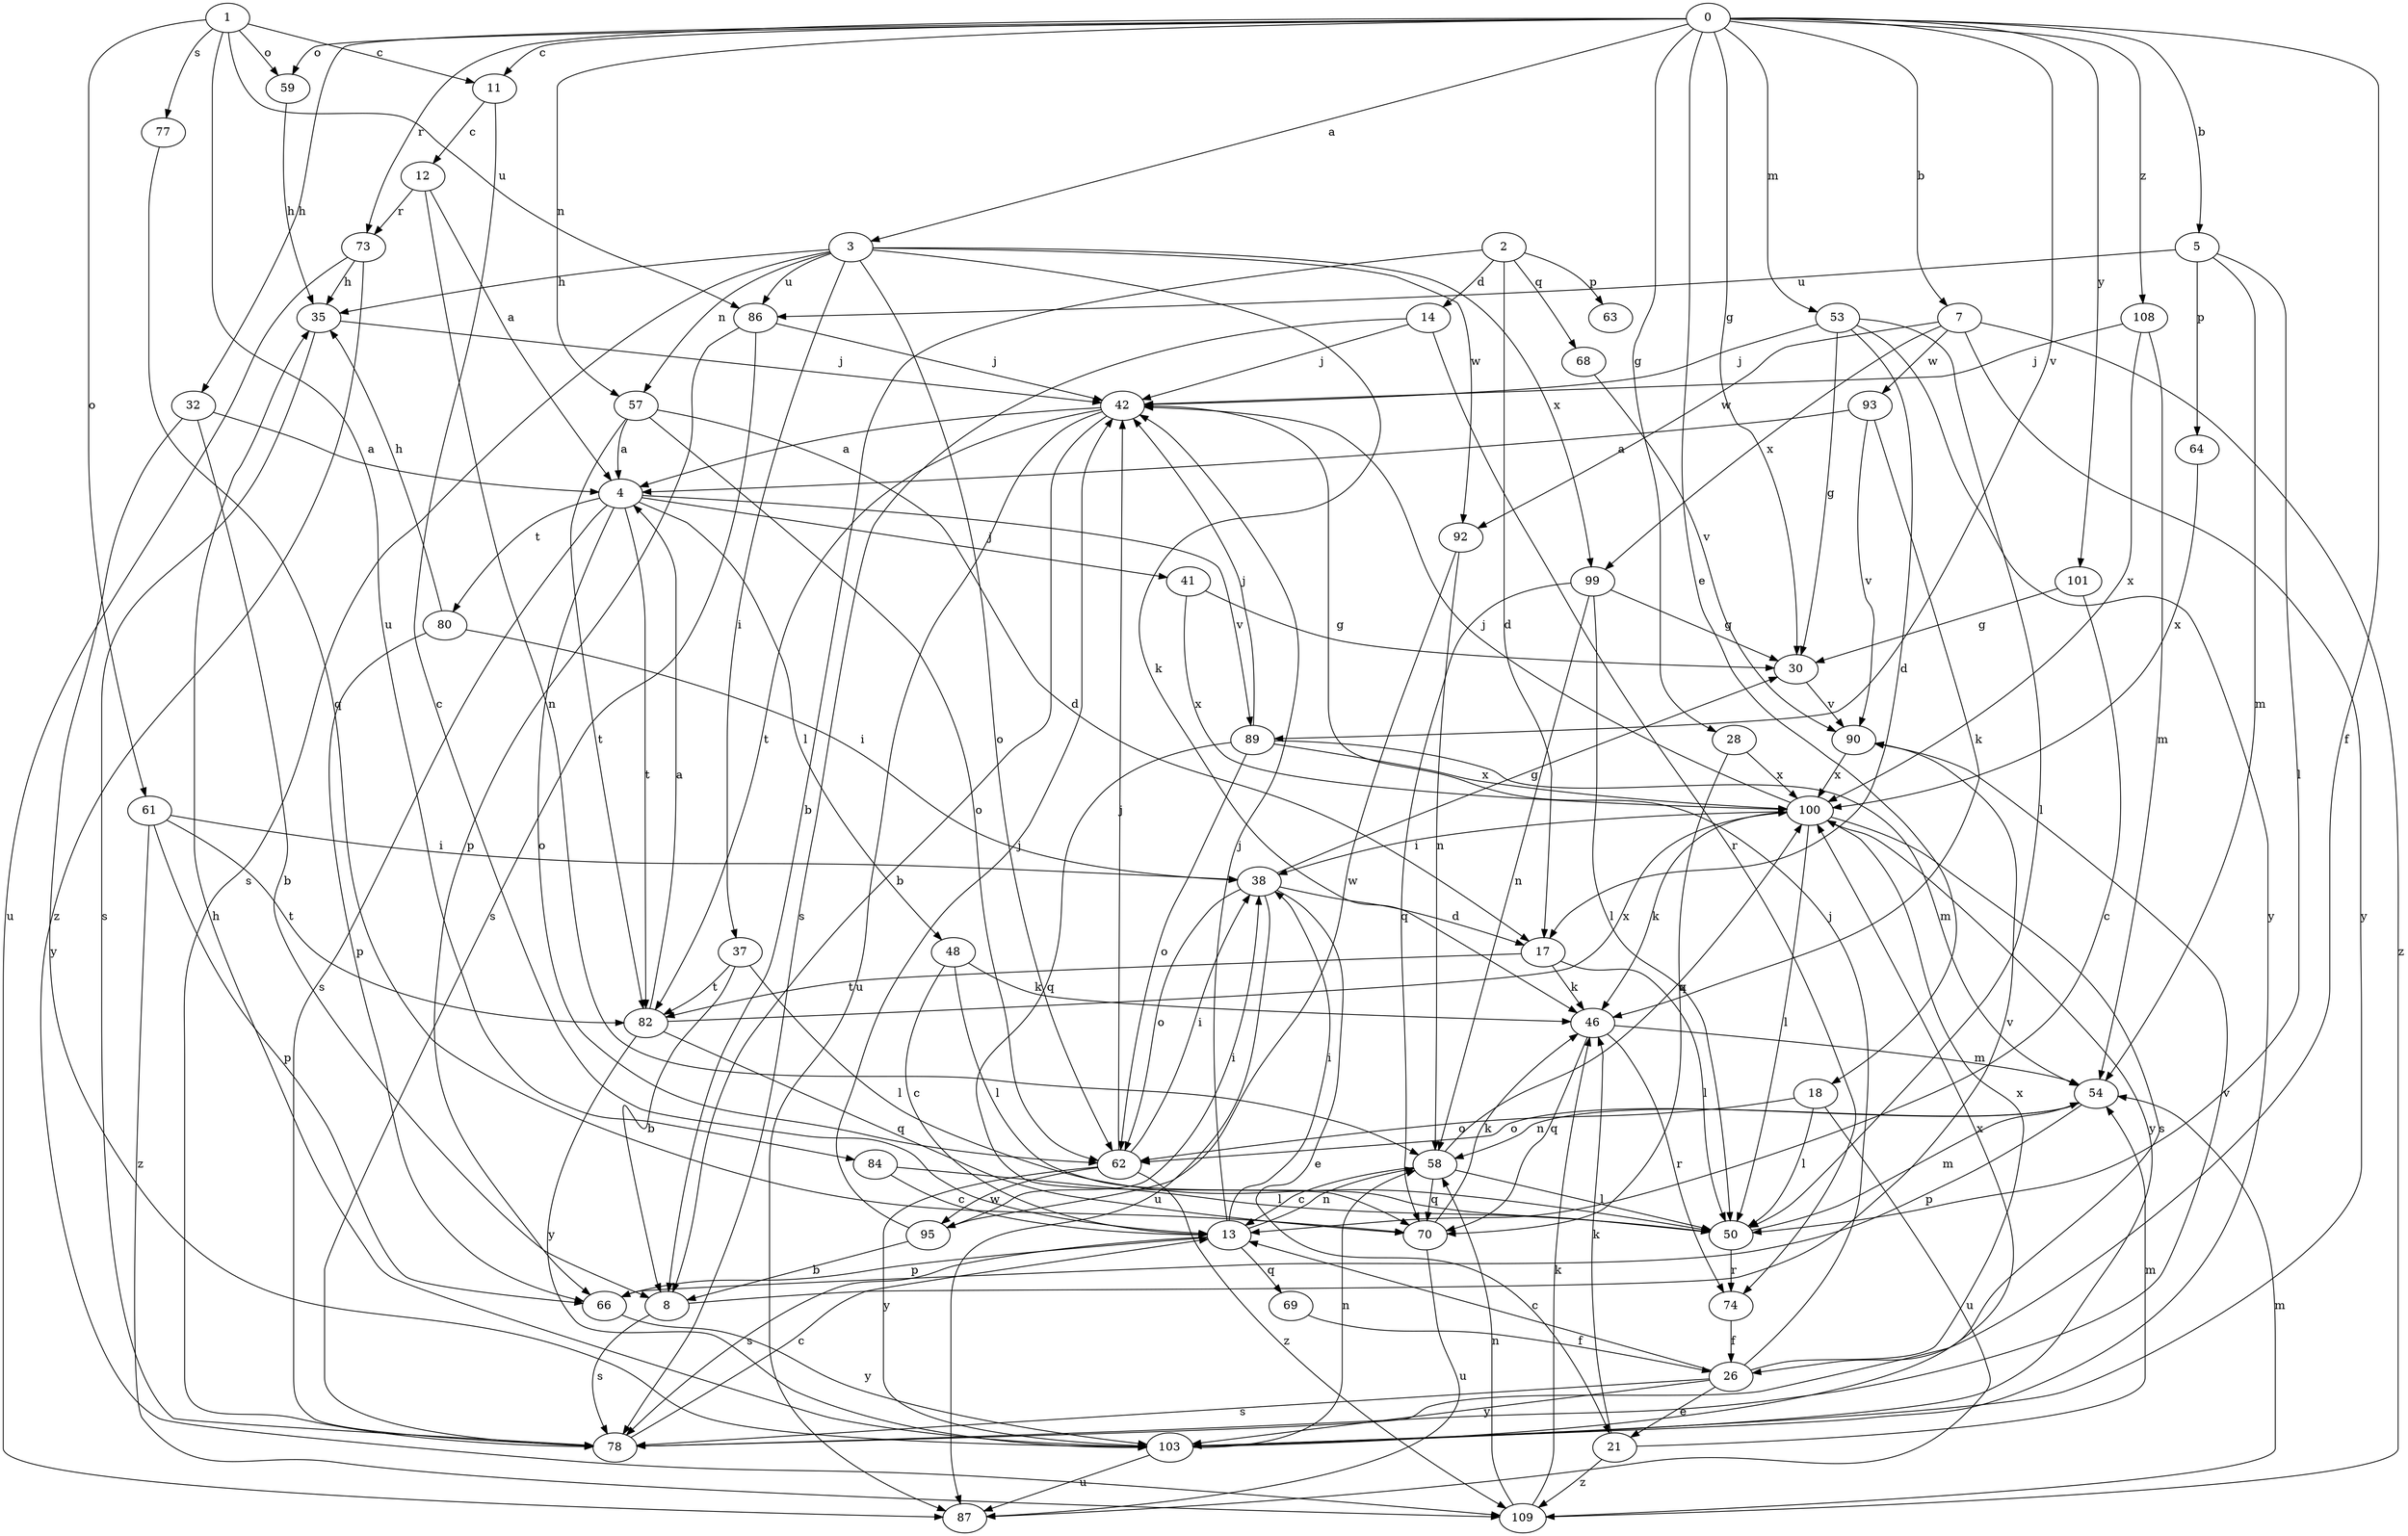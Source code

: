 strict digraph  {
0;
1;
2;
3;
4;
5;
7;
8;
11;
12;
13;
14;
17;
18;
21;
26;
28;
30;
32;
35;
37;
38;
41;
42;
46;
48;
50;
53;
54;
57;
58;
59;
61;
62;
63;
64;
66;
68;
69;
70;
73;
74;
77;
78;
80;
82;
84;
86;
87;
89;
90;
92;
93;
95;
99;
100;
101;
103;
108;
109;
0 -> 3  [label=a];
0 -> 5  [label=b];
0 -> 7  [label=b];
0 -> 11  [label=c];
0 -> 18  [label=e];
0 -> 26  [label=f];
0 -> 28  [label=g];
0 -> 30  [label=g];
0 -> 32  [label=h];
0 -> 53  [label=m];
0 -> 57  [label=n];
0 -> 59  [label=o];
0 -> 73  [label=r];
0 -> 89  [label=v];
0 -> 101  [label=y];
0 -> 108  [label=z];
1 -> 11  [label=c];
1 -> 59  [label=o];
1 -> 61  [label=o];
1 -> 77  [label=s];
1 -> 84  [label=u];
1 -> 86  [label=u];
2 -> 8  [label=b];
2 -> 14  [label=d];
2 -> 17  [label=d];
2 -> 63  [label=p];
2 -> 68  [label=q];
3 -> 35  [label=h];
3 -> 37  [label=i];
3 -> 46  [label=k];
3 -> 57  [label=n];
3 -> 62  [label=o];
3 -> 78  [label=s];
3 -> 86  [label=u];
3 -> 92  [label=w];
3 -> 99  [label=x];
4 -> 41  [label=j];
4 -> 48  [label=l];
4 -> 62  [label=o];
4 -> 78  [label=s];
4 -> 80  [label=t];
4 -> 82  [label=t];
4 -> 89  [label=v];
5 -> 50  [label=l];
5 -> 54  [label=m];
5 -> 64  [label=p];
5 -> 86  [label=u];
7 -> 92  [label=w];
7 -> 93  [label=w];
7 -> 99  [label=x];
7 -> 103  [label=y];
7 -> 109  [label=z];
8 -> 78  [label=s];
8 -> 90  [label=v];
11 -> 12  [label=c];
11 -> 13  [label=c];
12 -> 4  [label=a];
12 -> 58  [label=n];
12 -> 73  [label=r];
13 -> 38  [label=i];
13 -> 42  [label=j];
13 -> 58  [label=n];
13 -> 66  [label=p];
13 -> 69  [label=q];
13 -> 78  [label=s];
14 -> 42  [label=j];
14 -> 74  [label=r];
14 -> 78  [label=s];
17 -> 46  [label=k];
17 -> 50  [label=l];
17 -> 82  [label=t];
18 -> 50  [label=l];
18 -> 62  [label=o];
18 -> 87  [label=u];
21 -> 46  [label=k];
21 -> 54  [label=m];
21 -> 109  [label=z];
26 -> 13  [label=c];
26 -> 21  [label=e];
26 -> 42  [label=j];
26 -> 78  [label=s];
26 -> 100  [label=x];
26 -> 103  [label=y];
28 -> 70  [label=q];
28 -> 100  [label=x];
30 -> 90  [label=v];
32 -> 4  [label=a];
32 -> 8  [label=b];
32 -> 103  [label=y];
35 -> 42  [label=j];
35 -> 78  [label=s];
37 -> 8  [label=b];
37 -> 50  [label=l];
37 -> 82  [label=t];
38 -> 17  [label=d];
38 -> 21  [label=e];
38 -> 30  [label=g];
38 -> 62  [label=o];
38 -> 87  [label=u];
41 -> 30  [label=g];
41 -> 100  [label=x];
42 -> 4  [label=a];
42 -> 8  [label=b];
42 -> 82  [label=t];
42 -> 87  [label=u];
46 -> 54  [label=m];
46 -> 70  [label=q];
46 -> 74  [label=r];
48 -> 13  [label=c];
48 -> 46  [label=k];
48 -> 50  [label=l];
50 -> 54  [label=m];
50 -> 74  [label=r];
53 -> 17  [label=d];
53 -> 30  [label=g];
53 -> 42  [label=j];
53 -> 50  [label=l];
53 -> 103  [label=y];
54 -> 58  [label=n];
54 -> 62  [label=o];
54 -> 66  [label=p];
57 -> 4  [label=a];
57 -> 17  [label=d];
57 -> 62  [label=o];
57 -> 82  [label=t];
58 -> 13  [label=c];
58 -> 50  [label=l];
58 -> 70  [label=q];
58 -> 100  [label=x];
59 -> 35  [label=h];
61 -> 38  [label=i];
61 -> 66  [label=p];
61 -> 82  [label=t];
61 -> 109  [label=z];
62 -> 38  [label=i];
62 -> 42  [label=j];
62 -> 95  [label=w];
62 -> 103  [label=y];
62 -> 109  [label=z];
64 -> 100  [label=x];
66 -> 103  [label=y];
68 -> 90  [label=v];
69 -> 26  [label=f];
70 -> 46  [label=k];
70 -> 87  [label=u];
73 -> 35  [label=h];
73 -> 87  [label=u];
73 -> 109  [label=z];
74 -> 26  [label=f];
77 -> 70  [label=q];
78 -> 13  [label=c];
78 -> 90  [label=v];
80 -> 35  [label=h];
80 -> 38  [label=i];
80 -> 66  [label=p];
82 -> 4  [label=a];
82 -> 70  [label=q];
82 -> 100  [label=x];
82 -> 103  [label=y];
84 -> 13  [label=c];
84 -> 50  [label=l];
86 -> 42  [label=j];
86 -> 66  [label=p];
86 -> 78  [label=s];
89 -> 42  [label=j];
89 -> 54  [label=m];
89 -> 62  [label=o];
89 -> 70  [label=q];
89 -> 100  [label=x];
90 -> 100  [label=x];
92 -> 58  [label=n];
92 -> 95  [label=w];
93 -> 4  [label=a];
93 -> 46  [label=k];
93 -> 90  [label=v];
95 -> 8  [label=b];
95 -> 38  [label=i];
95 -> 42  [label=j];
99 -> 30  [label=g];
99 -> 50  [label=l];
99 -> 58  [label=n];
99 -> 70  [label=q];
100 -> 38  [label=i];
100 -> 42  [label=j];
100 -> 46  [label=k];
100 -> 50  [label=l];
100 -> 78  [label=s];
100 -> 103  [label=y];
101 -> 13  [label=c];
101 -> 30  [label=g];
103 -> 35  [label=h];
103 -> 58  [label=n];
103 -> 87  [label=u];
103 -> 100  [label=x];
108 -> 42  [label=j];
108 -> 54  [label=m];
108 -> 100  [label=x];
109 -> 46  [label=k];
109 -> 54  [label=m];
109 -> 58  [label=n];
}
